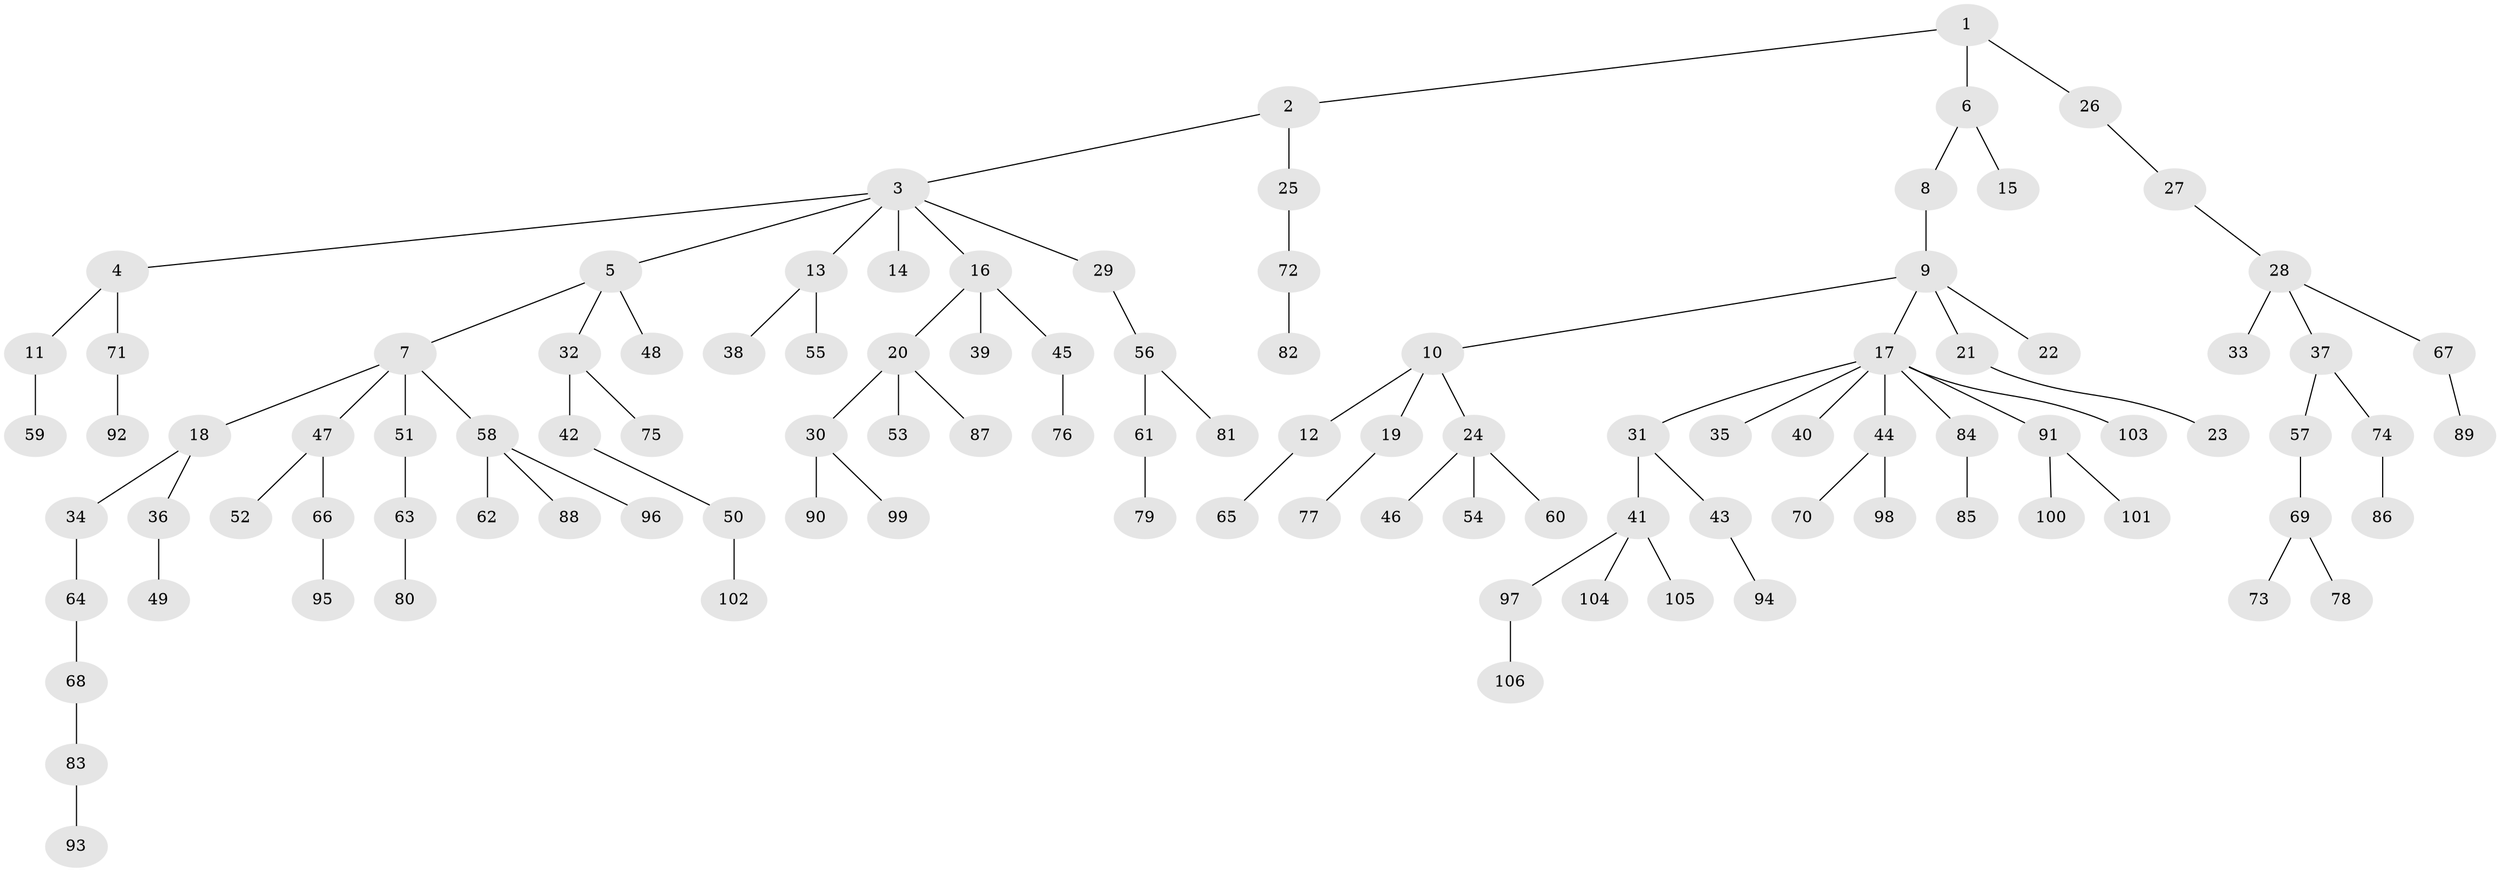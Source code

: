 // Generated by graph-tools (version 1.1) at 2025/36/03/09/25 02:36:28]
// undirected, 106 vertices, 105 edges
graph export_dot {
graph [start="1"]
  node [color=gray90,style=filled];
  1;
  2;
  3;
  4;
  5;
  6;
  7;
  8;
  9;
  10;
  11;
  12;
  13;
  14;
  15;
  16;
  17;
  18;
  19;
  20;
  21;
  22;
  23;
  24;
  25;
  26;
  27;
  28;
  29;
  30;
  31;
  32;
  33;
  34;
  35;
  36;
  37;
  38;
  39;
  40;
  41;
  42;
  43;
  44;
  45;
  46;
  47;
  48;
  49;
  50;
  51;
  52;
  53;
  54;
  55;
  56;
  57;
  58;
  59;
  60;
  61;
  62;
  63;
  64;
  65;
  66;
  67;
  68;
  69;
  70;
  71;
  72;
  73;
  74;
  75;
  76;
  77;
  78;
  79;
  80;
  81;
  82;
  83;
  84;
  85;
  86;
  87;
  88;
  89;
  90;
  91;
  92;
  93;
  94;
  95;
  96;
  97;
  98;
  99;
  100;
  101;
  102;
  103;
  104;
  105;
  106;
  1 -- 2;
  1 -- 6;
  1 -- 26;
  2 -- 3;
  2 -- 25;
  3 -- 4;
  3 -- 5;
  3 -- 13;
  3 -- 14;
  3 -- 16;
  3 -- 29;
  4 -- 11;
  4 -- 71;
  5 -- 7;
  5 -- 32;
  5 -- 48;
  6 -- 8;
  6 -- 15;
  7 -- 18;
  7 -- 47;
  7 -- 51;
  7 -- 58;
  8 -- 9;
  9 -- 10;
  9 -- 17;
  9 -- 21;
  9 -- 22;
  10 -- 12;
  10 -- 19;
  10 -- 24;
  11 -- 59;
  12 -- 65;
  13 -- 38;
  13 -- 55;
  16 -- 20;
  16 -- 39;
  16 -- 45;
  17 -- 31;
  17 -- 35;
  17 -- 40;
  17 -- 44;
  17 -- 84;
  17 -- 91;
  17 -- 103;
  18 -- 34;
  18 -- 36;
  19 -- 77;
  20 -- 30;
  20 -- 53;
  20 -- 87;
  21 -- 23;
  24 -- 46;
  24 -- 54;
  24 -- 60;
  25 -- 72;
  26 -- 27;
  27 -- 28;
  28 -- 33;
  28 -- 37;
  28 -- 67;
  29 -- 56;
  30 -- 90;
  30 -- 99;
  31 -- 41;
  31 -- 43;
  32 -- 42;
  32 -- 75;
  34 -- 64;
  36 -- 49;
  37 -- 57;
  37 -- 74;
  41 -- 97;
  41 -- 104;
  41 -- 105;
  42 -- 50;
  43 -- 94;
  44 -- 70;
  44 -- 98;
  45 -- 76;
  47 -- 52;
  47 -- 66;
  50 -- 102;
  51 -- 63;
  56 -- 61;
  56 -- 81;
  57 -- 69;
  58 -- 62;
  58 -- 88;
  58 -- 96;
  61 -- 79;
  63 -- 80;
  64 -- 68;
  66 -- 95;
  67 -- 89;
  68 -- 83;
  69 -- 73;
  69 -- 78;
  71 -- 92;
  72 -- 82;
  74 -- 86;
  83 -- 93;
  84 -- 85;
  91 -- 100;
  91 -- 101;
  97 -- 106;
}
